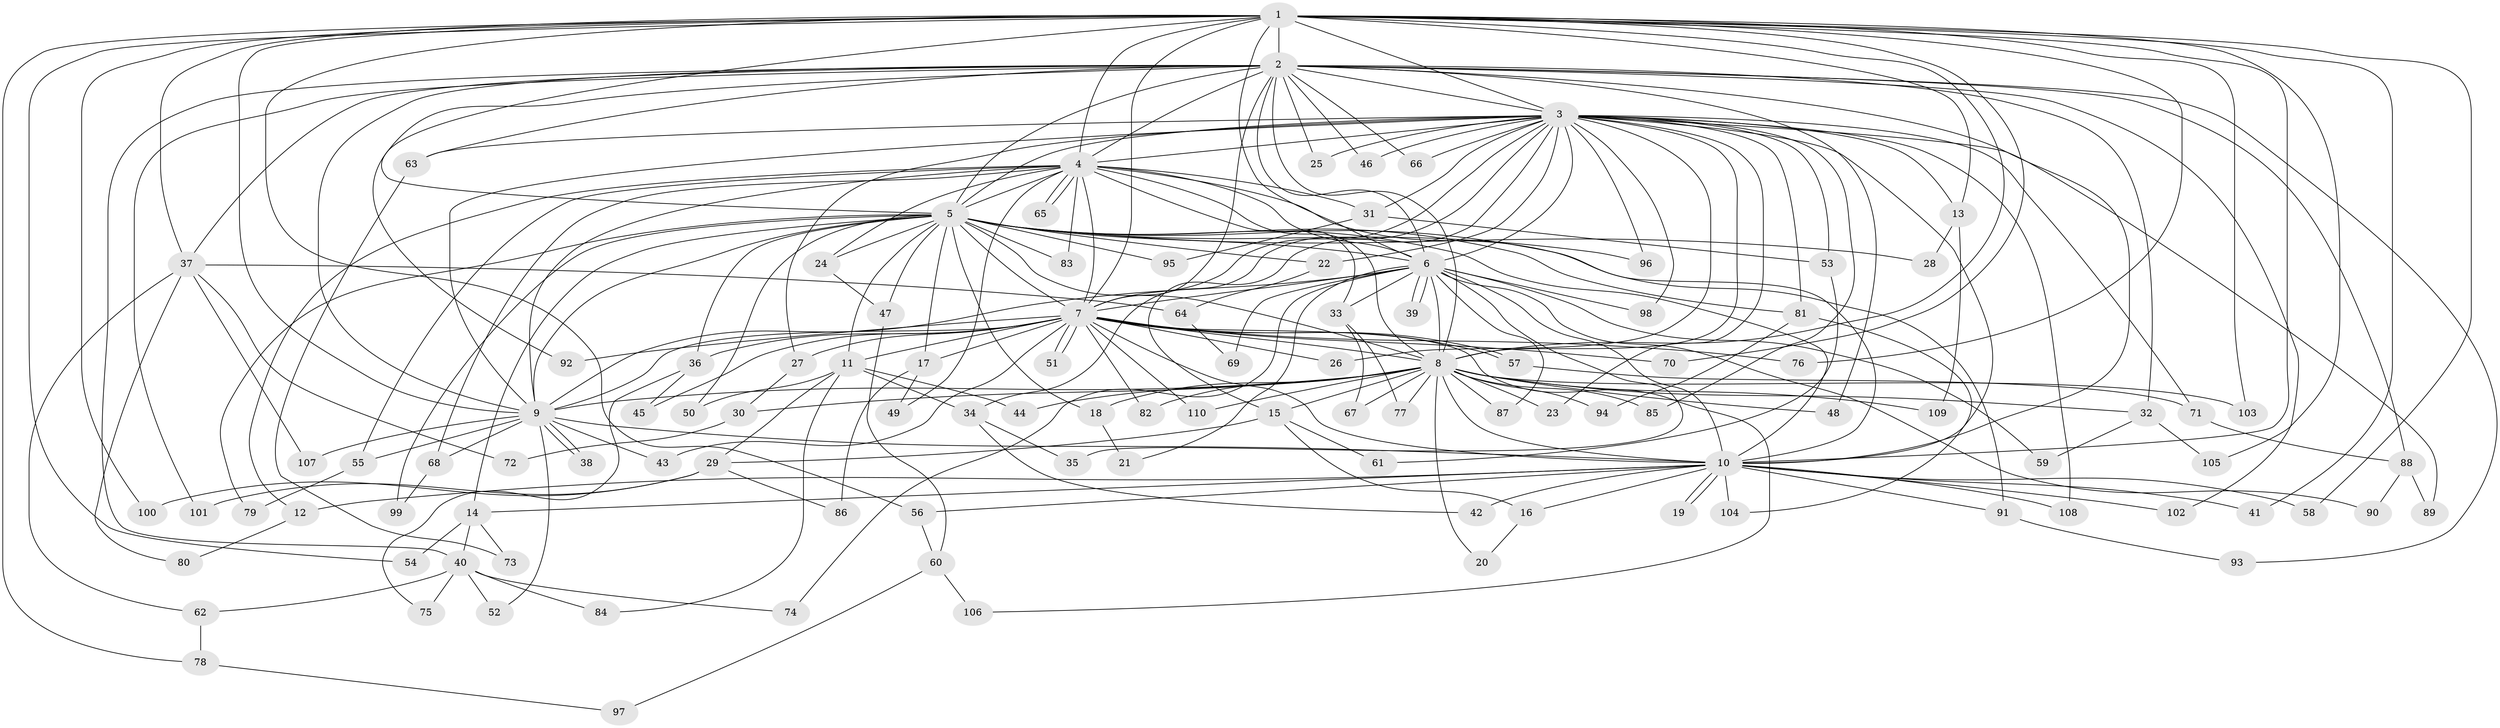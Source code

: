 // Generated by graph-tools (version 1.1) at 2025/14/03/09/25 04:14:00]
// undirected, 110 vertices, 245 edges
graph export_dot {
graph [start="1"]
  node [color=gray90,style=filled];
  1;
  2;
  3;
  4;
  5;
  6;
  7;
  8;
  9;
  10;
  11;
  12;
  13;
  14;
  15;
  16;
  17;
  18;
  19;
  20;
  21;
  22;
  23;
  24;
  25;
  26;
  27;
  28;
  29;
  30;
  31;
  32;
  33;
  34;
  35;
  36;
  37;
  38;
  39;
  40;
  41;
  42;
  43;
  44;
  45;
  46;
  47;
  48;
  49;
  50;
  51;
  52;
  53;
  54;
  55;
  56;
  57;
  58;
  59;
  60;
  61;
  62;
  63;
  64;
  65;
  66;
  67;
  68;
  69;
  70;
  71;
  72;
  73;
  74;
  75;
  76;
  77;
  78;
  79;
  80;
  81;
  82;
  83;
  84;
  85;
  86;
  87;
  88;
  89;
  90;
  91;
  92;
  93;
  94;
  95;
  96;
  97;
  98;
  99;
  100;
  101;
  102;
  103;
  104;
  105;
  106;
  107;
  108;
  109;
  110;
  1 -- 2;
  1 -- 3;
  1 -- 4;
  1 -- 5;
  1 -- 6;
  1 -- 7;
  1 -- 8;
  1 -- 9;
  1 -- 10;
  1 -- 13;
  1 -- 37;
  1 -- 41;
  1 -- 54;
  1 -- 56;
  1 -- 58;
  1 -- 70;
  1 -- 76;
  1 -- 78;
  1 -- 100;
  1 -- 103;
  1 -- 105;
  2 -- 3;
  2 -- 4;
  2 -- 5;
  2 -- 6;
  2 -- 7;
  2 -- 8;
  2 -- 9;
  2 -- 10;
  2 -- 25;
  2 -- 32;
  2 -- 37;
  2 -- 40;
  2 -- 46;
  2 -- 48;
  2 -- 63;
  2 -- 66;
  2 -- 88;
  2 -- 92;
  2 -- 93;
  2 -- 101;
  2 -- 102;
  3 -- 4;
  3 -- 5;
  3 -- 6;
  3 -- 7;
  3 -- 8;
  3 -- 9;
  3 -- 10;
  3 -- 13;
  3 -- 15;
  3 -- 22;
  3 -- 23;
  3 -- 25;
  3 -- 26;
  3 -- 27;
  3 -- 31;
  3 -- 34;
  3 -- 46;
  3 -- 53;
  3 -- 63;
  3 -- 66;
  3 -- 71;
  3 -- 81;
  3 -- 85;
  3 -- 89;
  3 -- 96;
  3 -- 98;
  3 -- 108;
  4 -- 5;
  4 -- 6;
  4 -- 7;
  4 -- 8;
  4 -- 9;
  4 -- 10;
  4 -- 12;
  4 -- 24;
  4 -- 31;
  4 -- 33;
  4 -- 49;
  4 -- 55;
  4 -- 65;
  4 -- 65;
  4 -- 68;
  4 -- 83;
  5 -- 6;
  5 -- 7;
  5 -- 8;
  5 -- 9;
  5 -- 10;
  5 -- 11;
  5 -- 14;
  5 -- 17;
  5 -- 18;
  5 -- 22;
  5 -- 24;
  5 -- 28;
  5 -- 36;
  5 -- 47;
  5 -- 50;
  5 -- 79;
  5 -- 81;
  5 -- 83;
  5 -- 91;
  5 -- 95;
  5 -- 96;
  5 -- 99;
  6 -- 7;
  6 -- 8;
  6 -- 9;
  6 -- 10;
  6 -- 21;
  6 -- 33;
  6 -- 35;
  6 -- 39;
  6 -- 39;
  6 -- 59;
  6 -- 69;
  6 -- 74;
  6 -- 87;
  6 -- 90;
  6 -- 98;
  7 -- 8;
  7 -- 9;
  7 -- 10;
  7 -- 11;
  7 -- 17;
  7 -- 26;
  7 -- 27;
  7 -- 36;
  7 -- 43;
  7 -- 45;
  7 -- 51;
  7 -- 51;
  7 -- 57;
  7 -- 57;
  7 -- 70;
  7 -- 76;
  7 -- 82;
  7 -- 92;
  7 -- 106;
  7 -- 110;
  8 -- 9;
  8 -- 10;
  8 -- 15;
  8 -- 18;
  8 -- 20;
  8 -- 23;
  8 -- 30;
  8 -- 32;
  8 -- 44;
  8 -- 48;
  8 -- 67;
  8 -- 77;
  8 -- 82;
  8 -- 85;
  8 -- 87;
  8 -- 94;
  8 -- 103;
  8 -- 109;
  8 -- 110;
  9 -- 10;
  9 -- 38;
  9 -- 38;
  9 -- 43;
  9 -- 52;
  9 -- 55;
  9 -- 68;
  9 -- 107;
  10 -- 12;
  10 -- 14;
  10 -- 16;
  10 -- 19;
  10 -- 19;
  10 -- 41;
  10 -- 42;
  10 -- 56;
  10 -- 58;
  10 -- 91;
  10 -- 102;
  10 -- 104;
  10 -- 108;
  11 -- 29;
  11 -- 34;
  11 -- 44;
  11 -- 50;
  11 -- 84;
  12 -- 80;
  13 -- 28;
  13 -- 109;
  14 -- 40;
  14 -- 54;
  14 -- 73;
  15 -- 16;
  15 -- 29;
  15 -- 61;
  16 -- 20;
  17 -- 49;
  17 -- 86;
  18 -- 21;
  22 -- 64;
  24 -- 47;
  27 -- 30;
  29 -- 86;
  29 -- 100;
  29 -- 101;
  30 -- 72;
  31 -- 53;
  31 -- 95;
  32 -- 59;
  32 -- 105;
  33 -- 67;
  33 -- 77;
  34 -- 35;
  34 -- 42;
  36 -- 45;
  36 -- 75;
  37 -- 62;
  37 -- 64;
  37 -- 72;
  37 -- 80;
  37 -- 107;
  40 -- 52;
  40 -- 62;
  40 -- 74;
  40 -- 75;
  40 -- 84;
  47 -- 60;
  53 -- 61;
  55 -- 79;
  56 -- 60;
  57 -- 71;
  60 -- 97;
  60 -- 106;
  62 -- 78;
  63 -- 73;
  64 -- 69;
  68 -- 99;
  71 -- 88;
  78 -- 97;
  81 -- 94;
  81 -- 104;
  88 -- 89;
  88 -- 90;
  91 -- 93;
}
